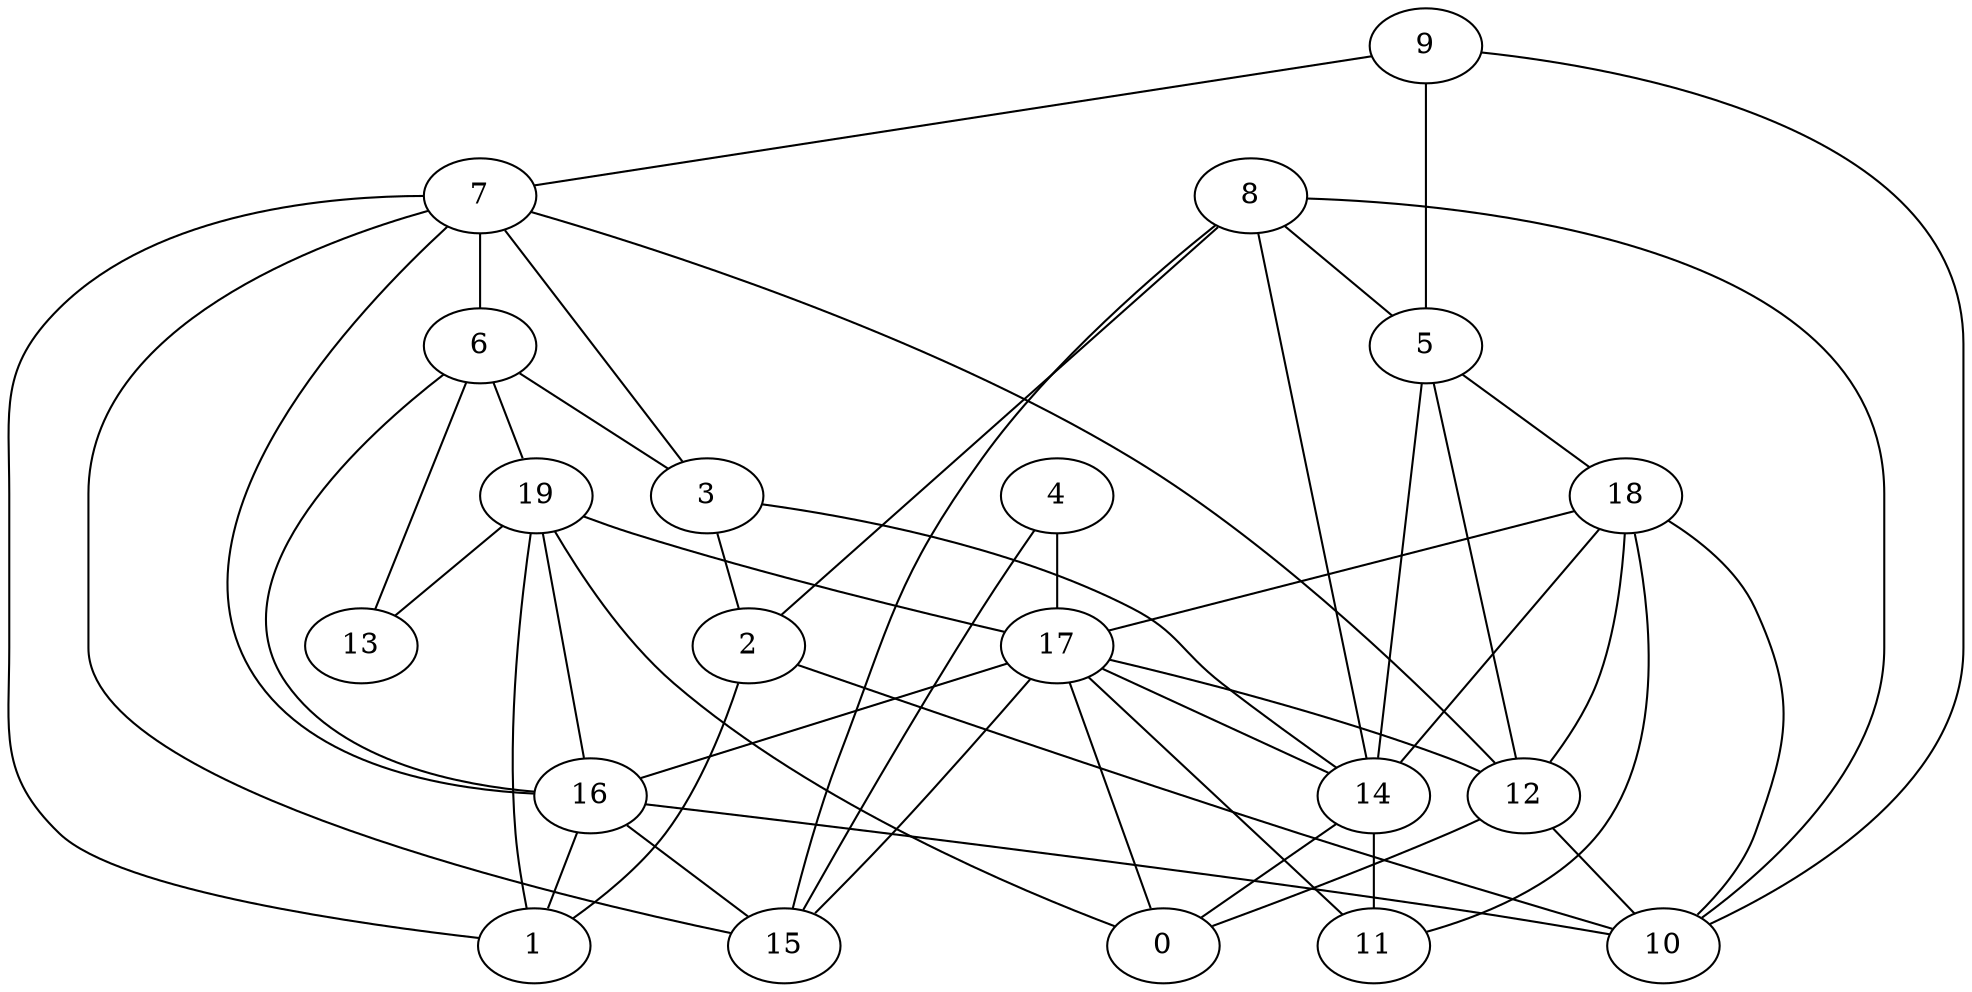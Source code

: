 digraph GG_graph {

subgraph G_graph {
edge [color = black]
"4" -> "15" [dir = none]
"18" -> "11" [dir = none]
"18" -> "12" [dir = none]
"2" -> "10" [dir = none]
"12" -> "10" [dir = none]
"5" -> "12" [dir = none]
"9" -> "10" [dir = none]
"3" -> "14" [dir = none]
"16" -> "1" [dir = none]
"16" -> "10" [dir = none]
"8" -> "5" [dir = none]
"17" -> "15" [dir = none]
"17" -> "14" [dir = none]
"17" -> "12" [dir = none]
"7" -> "6" [dir = none]
"7" -> "1" [dir = none]
"19" -> "13" [dir = none]
"19" -> "0" [dir = none]
"19" -> "17" [dir = none]
"5" -> "18" [dir = none]
"6" -> "3" [dir = none]
"17" -> "16" [dir = none]
"18" -> "10" [dir = none]
"19" -> "16" [dir = none]
"18" -> "14" [dir = none]
"17" -> "11" [dir = none]
"6" -> "16" [dir = none]
"7" -> "12" [dir = none]
"7" -> "16" [dir = none]
"8" -> "15" [dir = none]
"5" -> "14" [dir = none]
"17" -> "0" [dir = none]
"7" -> "3" [dir = none]
"7" -> "15" [dir = none]
"4" -> "17" [dir = none]
"9" -> "5" [dir = none]
"2" -> "1" [dir = none]
"6" -> "13" [dir = none]
"8" -> "14" [dir = none]
"12" -> "0" [dir = none]
"18" -> "17" [dir = none]
"16" -> "15" [dir = none]
"14" -> "11" [dir = none]
"19" -> "1" [dir = none]
"8" -> "10" [dir = none]
"8" -> "2" [dir = none]
"14" -> "0" [dir = none]
"3" -> "2" [dir = none]
"6" -> "19" [dir = none]
"9" -> "7" [dir = none]
}

}
